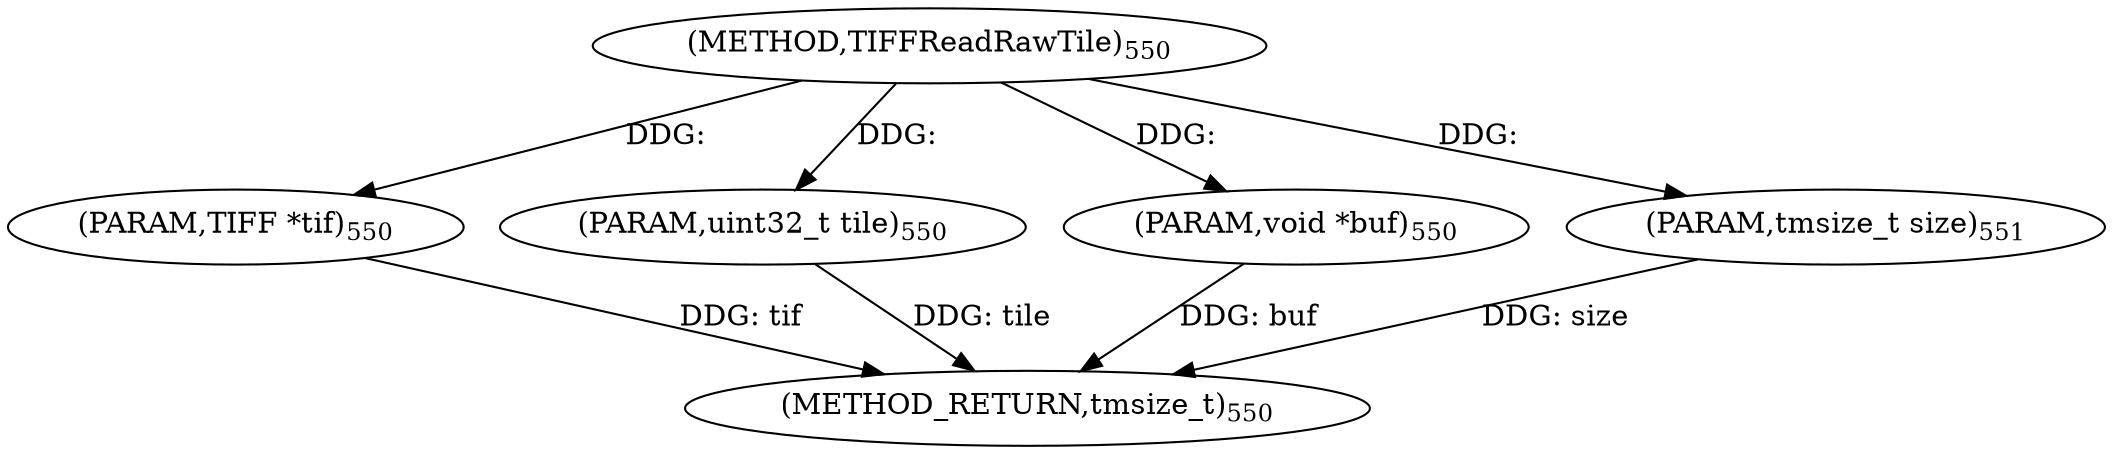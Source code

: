 digraph "TIFFReadRawTile" {  
"9152" [label = <(METHOD,TIFFReadRawTile)<SUB>550</SUB>> ]
"9157" [label = <(METHOD_RETURN,tmsize_t)<SUB>550</SUB>> ]
"9153" [label = <(PARAM,TIFF *tif)<SUB>550</SUB>> ]
"9154" [label = <(PARAM,uint32_t tile)<SUB>550</SUB>> ]
"9155" [label = <(PARAM,void *buf)<SUB>550</SUB>> ]
"9156" [label = <(PARAM,tmsize_t size)<SUB>551</SUB>> ]
  "9153" -> "9157"  [ label = "DDG: tif"] 
  "9154" -> "9157"  [ label = "DDG: tile"] 
  "9155" -> "9157"  [ label = "DDG: buf"] 
  "9156" -> "9157"  [ label = "DDG: size"] 
  "9152" -> "9153"  [ label = "DDG: "] 
  "9152" -> "9154"  [ label = "DDG: "] 
  "9152" -> "9155"  [ label = "DDG: "] 
  "9152" -> "9156"  [ label = "DDG: "] 
}
